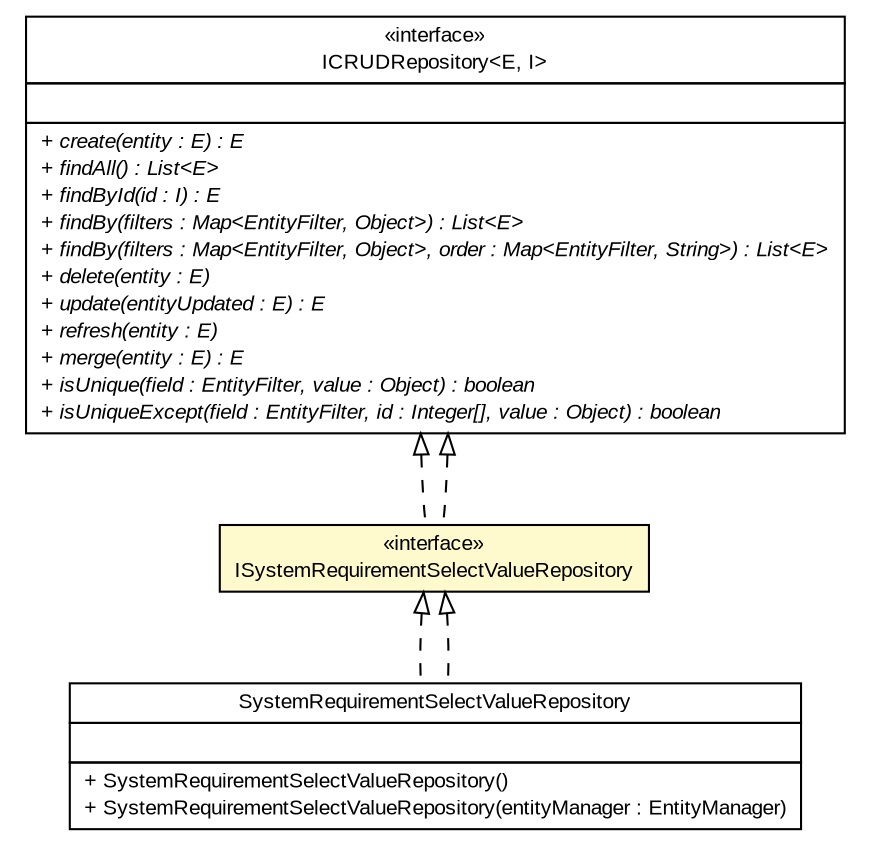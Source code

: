 #!/usr/local/bin/dot
#
# Class diagram 
# Generated by UMLGraph version R5_6-24-gf6e263 (http://www.umlgraph.org/)
#

digraph G {
	edge [fontname="arial",fontsize=10,labelfontname="arial",labelfontsize=10];
	node [fontname="arial",fontsize=10,shape=plaintext];
	nodesep=0.25;
	ranksep=0.5;
	// gov.sandia.cf.dao.ICRUDRepository<E, I>
	c200358 [label=<<table title="gov.sandia.cf.dao.ICRUDRepository" border="0" cellborder="1" cellspacing="0" cellpadding="2" port="p" href="./ICRUDRepository.html">
		<tr><td><table border="0" cellspacing="0" cellpadding="1">
<tr><td align="center" balign="center"> &#171;interface&#187; </td></tr>
<tr><td align="center" balign="center"> ICRUDRepository&lt;E, I&gt; </td></tr>
		</table></td></tr>
		<tr><td><table border="0" cellspacing="0" cellpadding="1">
<tr><td align="left" balign="left">  </td></tr>
		</table></td></tr>
		<tr><td><table border="0" cellspacing="0" cellpadding="1">
<tr><td align="left" balign="left"><font face="arial italic" point-size="10.0"> + create(entity : E) : E </font></td></tr>
<tr><td align="left" balign="left"><font face="arial italic" point-size="10.0"> + findAll() : List&lt;E&gt; </font></td></tr>
<tr><td align="left" balign="left"><font face="arial italic" point-size="10.0"> + findById(id : I) : E </font></td></tr>
<tr><td align="left" balign="left"><font face="arial italic" point-size="10.0"> + findBy(filters : Map&lt;EntityFilter, Object&gt;) : List&lt;E&gt; </font></td></tr>
<tr><td align="left" balign="left"><font face="arial italic" point-size="10.0"> + findBy(filters : Map&lt;EntityFilter, Object&gt;, order : Map&lt;EntityFilter, String&gt;) : List&lt;E&gt; </font></td></tr>
<tr><td align="left" balign="left"><font face="arial italic" point-size="10.0"> + delete(entity : E) </font></td></tr>
<tr><td align="left" balign="left"><font face="arial italic" point-size="10.0"> + update(entityUpdated : E) : E </font></td></tr>
<tr><td align="left" balign="left"><font face="arial italic" point-size="10.0"> + refresh(entity : E) </font></td></tr>
<tr><td align="left" balign="left"><font face="arial italic" point-size="10.0"> + merge(entity : E) : E </font></td></tr>
<tr><td align="left" balign="left"><font face="arial italic" point-size="10.0"> + isUnique(field : EntityFilter, value : Object) : boolean </font></td></tr>
<tr><td align="left" balign="left"><font face="arial italic" point-size="10.0"> + isUniqueExcept(field : EntityFilter, id : Integer[], value : Object) : boolean </font></td></tr>
		</table></td></tr>
		</table>>, URL="./ICRUDRepository.html", fontname="arial", fontcolor="black", fontsize=10.0];
	// gov.sandia.cf.dao.impl.SystemRequirementSelectValueRepository
	c200422 [label=<<table title="gov.sandia.cf.dao.impl.SystemRequirementSelectValueRepository" border="0" cellborder="1" cellspacing="0" cellpadding="2" port="p" href="./impl/SystemRequirementSelectValueRepository.html">
		<tr><td><table border="0" cellspacing="0" cellpadding="1">
<tr><td align="center" balign="center"> SystemRequirementSelectValueRepository </td></tr>
		</table></td></tr>
		<tr><td><table border="0" cellspacing="0" cellpadding="1">
<tr><td align="left" balign="left">  </td></tr>
		</table></td></tr>
		<tr><td><table border="0" cellspacing="0" cellpadding="1">
<tr><td align="left" balign="left"> + SystemRequirementSelectValueRepository() </td></tr>
<tr><td align="left" balign="left"> + SystemRequirementSelectValueRepository(entityManager : EntityManager) </td></tr>
		</table></td></tr>
		</table>>, URL="./impl/SystemRequirementSelectValueRepository.html", fontname="arial", fontcolor="black", fontsize=10.0];
	// gov.sandia.cf.dao.ISystemRequirementSelectValueRepository
	c200469 [label=<<table title="gov.sandia.cf.dao.ISystemRequirementSelectValueRepository" border="0" cellborder="1" cellspacing="0" cellpadding="2" port="p" bgcolor="lemonChiffon" href="./ISystemRequirementSelectValueRepository.html">
		<tr><td><table border="0" cellspacing="0" cellpadding="1">
<tr><td align="center" balign="center"> &#171;interface&#187; </td></tr>
<tr><td align="center" balign="center"> ISystemRequirementSelectValueRepository </td></tr>
		</table></td></tr>
		</table>>, URL="./ISystemRequirementSelectValueRepository.html", fontname="arial", fontcolor="black", fontsize=10.0];
	//gov.sandia.cf.dao.impl.SystemRequirementSelectValueRepository implements gov.sandia.cf.dao.ISystemRequirementSelectValueRepository
	c200469:p -> c200422:p [dir=back,arrowtail=empty,style=dashed];
	//gov.sandia.cf.dao.ISystemRequirementSelectValueRepository implements gov.sandia.cf.dao.ICRUDRepository<E, I>
	c200358:p -> c200469:p [dir=back,arrowtail=empty,style=dashed];
	//gov.sandia.cf.dao.ISystemRequirementSelectValueRepository implements gov.sandia.cf.dao.ICRUDRepository<E, I>
	c200358:p -> c200469:p [dir=back,arrowtail=empty,style=dashed];
	//gov.sandia.cf.dao.impl.SystemRequirementSelectValueRepository implements gov.sandia.cf.dao.ISystemRequirementSelectValueRepository
	c200469:p -> c200422:p [dir=back,arrowtail=empty,style=dashed];
}

